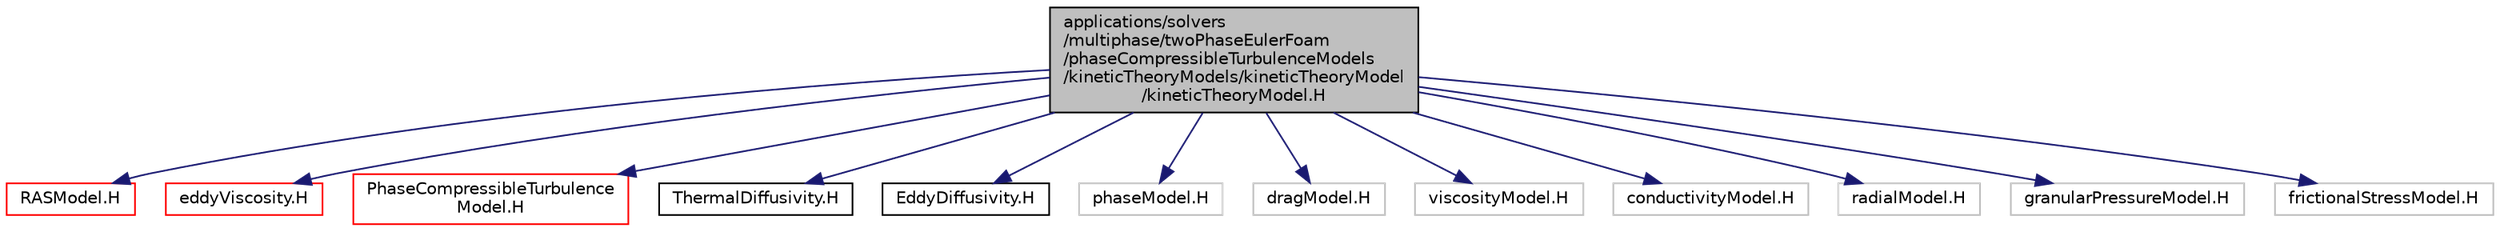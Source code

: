 digraph "applications/solvers/multiphase/twoPhaseEulerFoam/phaseCompressibleTurbulenceModels/kineticTheoryModels/kineticTheoryModel/kineticTheoryModel.H"
{
  bgcolor="transparent";
  edge [fontname="Helvetica",fontsize="10",labelfontname="Helvetica",labelfontsize="10"];
  node [fontname="Helvetica",fontsize="10",shape=record];
  Node1 [label="applications/solvers\l/multiphase/twoPhaseEulerFoam\l/phaseCompressibleTurbulenceModels\l/kineticTheoryModels/kineticTheoryModel\l/kineticTheoryModel.H",height=0.2,width=0.4,color="black", fillcolor="grey75", style="filled", fontcolor="black"];
  Node1 -> Node2 [color="midnightblue",fontsize="10",style="solid",fontname="Helvetica"];
  Node2 [label="RASModel.H",height=0.2,width=0.4,color="red",URL="$a10709.html"];
  Node1 -> Node3 [color="midnightblue",fontsize="10",style="solid",fontname="Helvetica"];
  Node3 [label="eddyViscosity.H",height=0.2,width=0.4,color="red",URL="$a10632.html"];
  Node1 -> Node4 [color="midnightblue",fontsize="10",style="solid",fontname="Helvetica"];
  Node4 [label="PhaseCompressibleTurbulence\lModel.H",height=0.2,width=0.4,color="red",URL="$a10581.html"];
  Node1 -> Node5 [color="midnightblue",fontsize="10",style="solid",fontname="Helvetica"];
  Node5 [label="ThermalDiffusivity.H",height=0.2,width=0.4,color="black",URL="$a10513.html"];
  Node1 -> Node6 [color="midnightblue",fontsize="10",style="solid",fontname="Helvetica"];
  Node6 [label="EddyDiffusivity.H",height=0.2,width=0.4,color="black",URL="$a10509.html"];
  Node1 -> Node7 [color="midnightblue",fontsize="10",style="solid",fontname="Helvetica"];
  Node7 [label="phaseModel.H",height=0.2,width=0.4,color="grey75"];
  Node1 -> Node8 [color="midnightblue",fontsize="10",style="solid",fontname="Helvetica"];
  Node8 [label="dragModel.H",height=0.2,width=0.4,color="grey75"];
  Node1 -> Node9 [color="midnightblue",fontsize="10",style="solid",fontname="Helvetica"];
  Node9 [label="viscosityModel.H",height=0.2,width=0.4,color="grey75"];
  Node1 -> Node10 [color="midnightblue",fontsize="10",style="solid",fontname="Helvetica"];
  Node10 [label="conductivityModel.H",height=0.2,width=0.4,color="grey75"];
  Node1 -> Node11 [color="midnightblue",fontsize="10",style="solid",fontname="Helvetica"];
  Node11 [label="radialModel.H",height=0.2,width=0.4,color="grey75"];
  Node1 -> Node12 [color="midnightblue",fontsize="10",style="solid",fontname="Helvetica"];
  Node12 [label="granularPressureModel.H",height=0.2,width=0.4,color="grey75"];
  Node1 -> Node13 [color="midnightblue",fontsize="10",style="solid",fontname="Helvetica"];
  Node13 [label="frictionalStressModel.H",height=0.2,width=0.4,color="grey75"];
}
